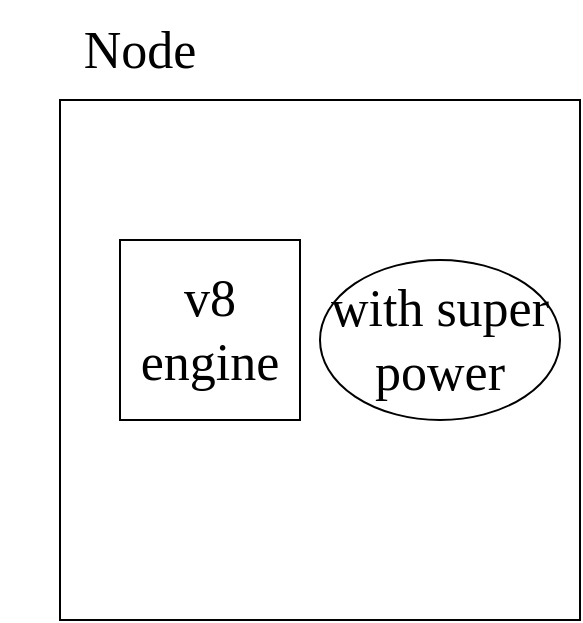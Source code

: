 <mxfile>
    <diagram id="5VTRmrRH3ccSghIPzw8_" name="Page-1">
        <mxGraphModel dx="576" dy="466" grid="1" gridSize="10" guides="1" tooltips="1" connect="1" arrows="1" fold="1" page="1" pageScale="1" pageWidth="850" pageHeight="1100" math="0" shadow="0">
            <root>
                <mxCell id="0"/>
                <mxCell id="1" parent="0"/>
                <mxCell id="2" value="" style="whiteSpace=wrap;html=1;aspect=fixed;" vertex="1" parent="1">
                    <mxGeometry x="120" y="120" width="260" height="260" as="geometry"/>
                </mxCell>
                <mxCell id="3" value="&lt;font style=&quot;font-size: 26px;&quot;&gt;Node&lt;/font&gt;" style="text;html=1;strokeColor=none;fillColor=none;align=center;verticalAlign=middle;whiteSpace=wrap;rounded=0;fontFamily=Times New Roman;" vertex="1" parent="1">
                    <mxGeometry x="90" y="70" width="140" height="50" as="geometry"/>
                </mxCell>
                <mxCell id="4" value="v8 engine" style="whiteSpace=wrap;html=1;aspect=fixed;fontFamily=Times New Roman;fontSize=26;" vertex="1" parent="1">
                    <mxGeometry x="150" y="190" width="90" height="90" as="geometry"/>
                </mxCell>
                <mxCell id="5" value="with super power" style="ellipse;whiteSpace=wrap;html=1;fontFamily=Times New Roman;fontSize=26;" vertex="1" parent="1">
                    <mxGeometry x="250" y="200" width="120" height="80" as="geometry"/>
                </mxCell>
            </root>
        </mxGraphModel>
    </diagram>
</mxfile>